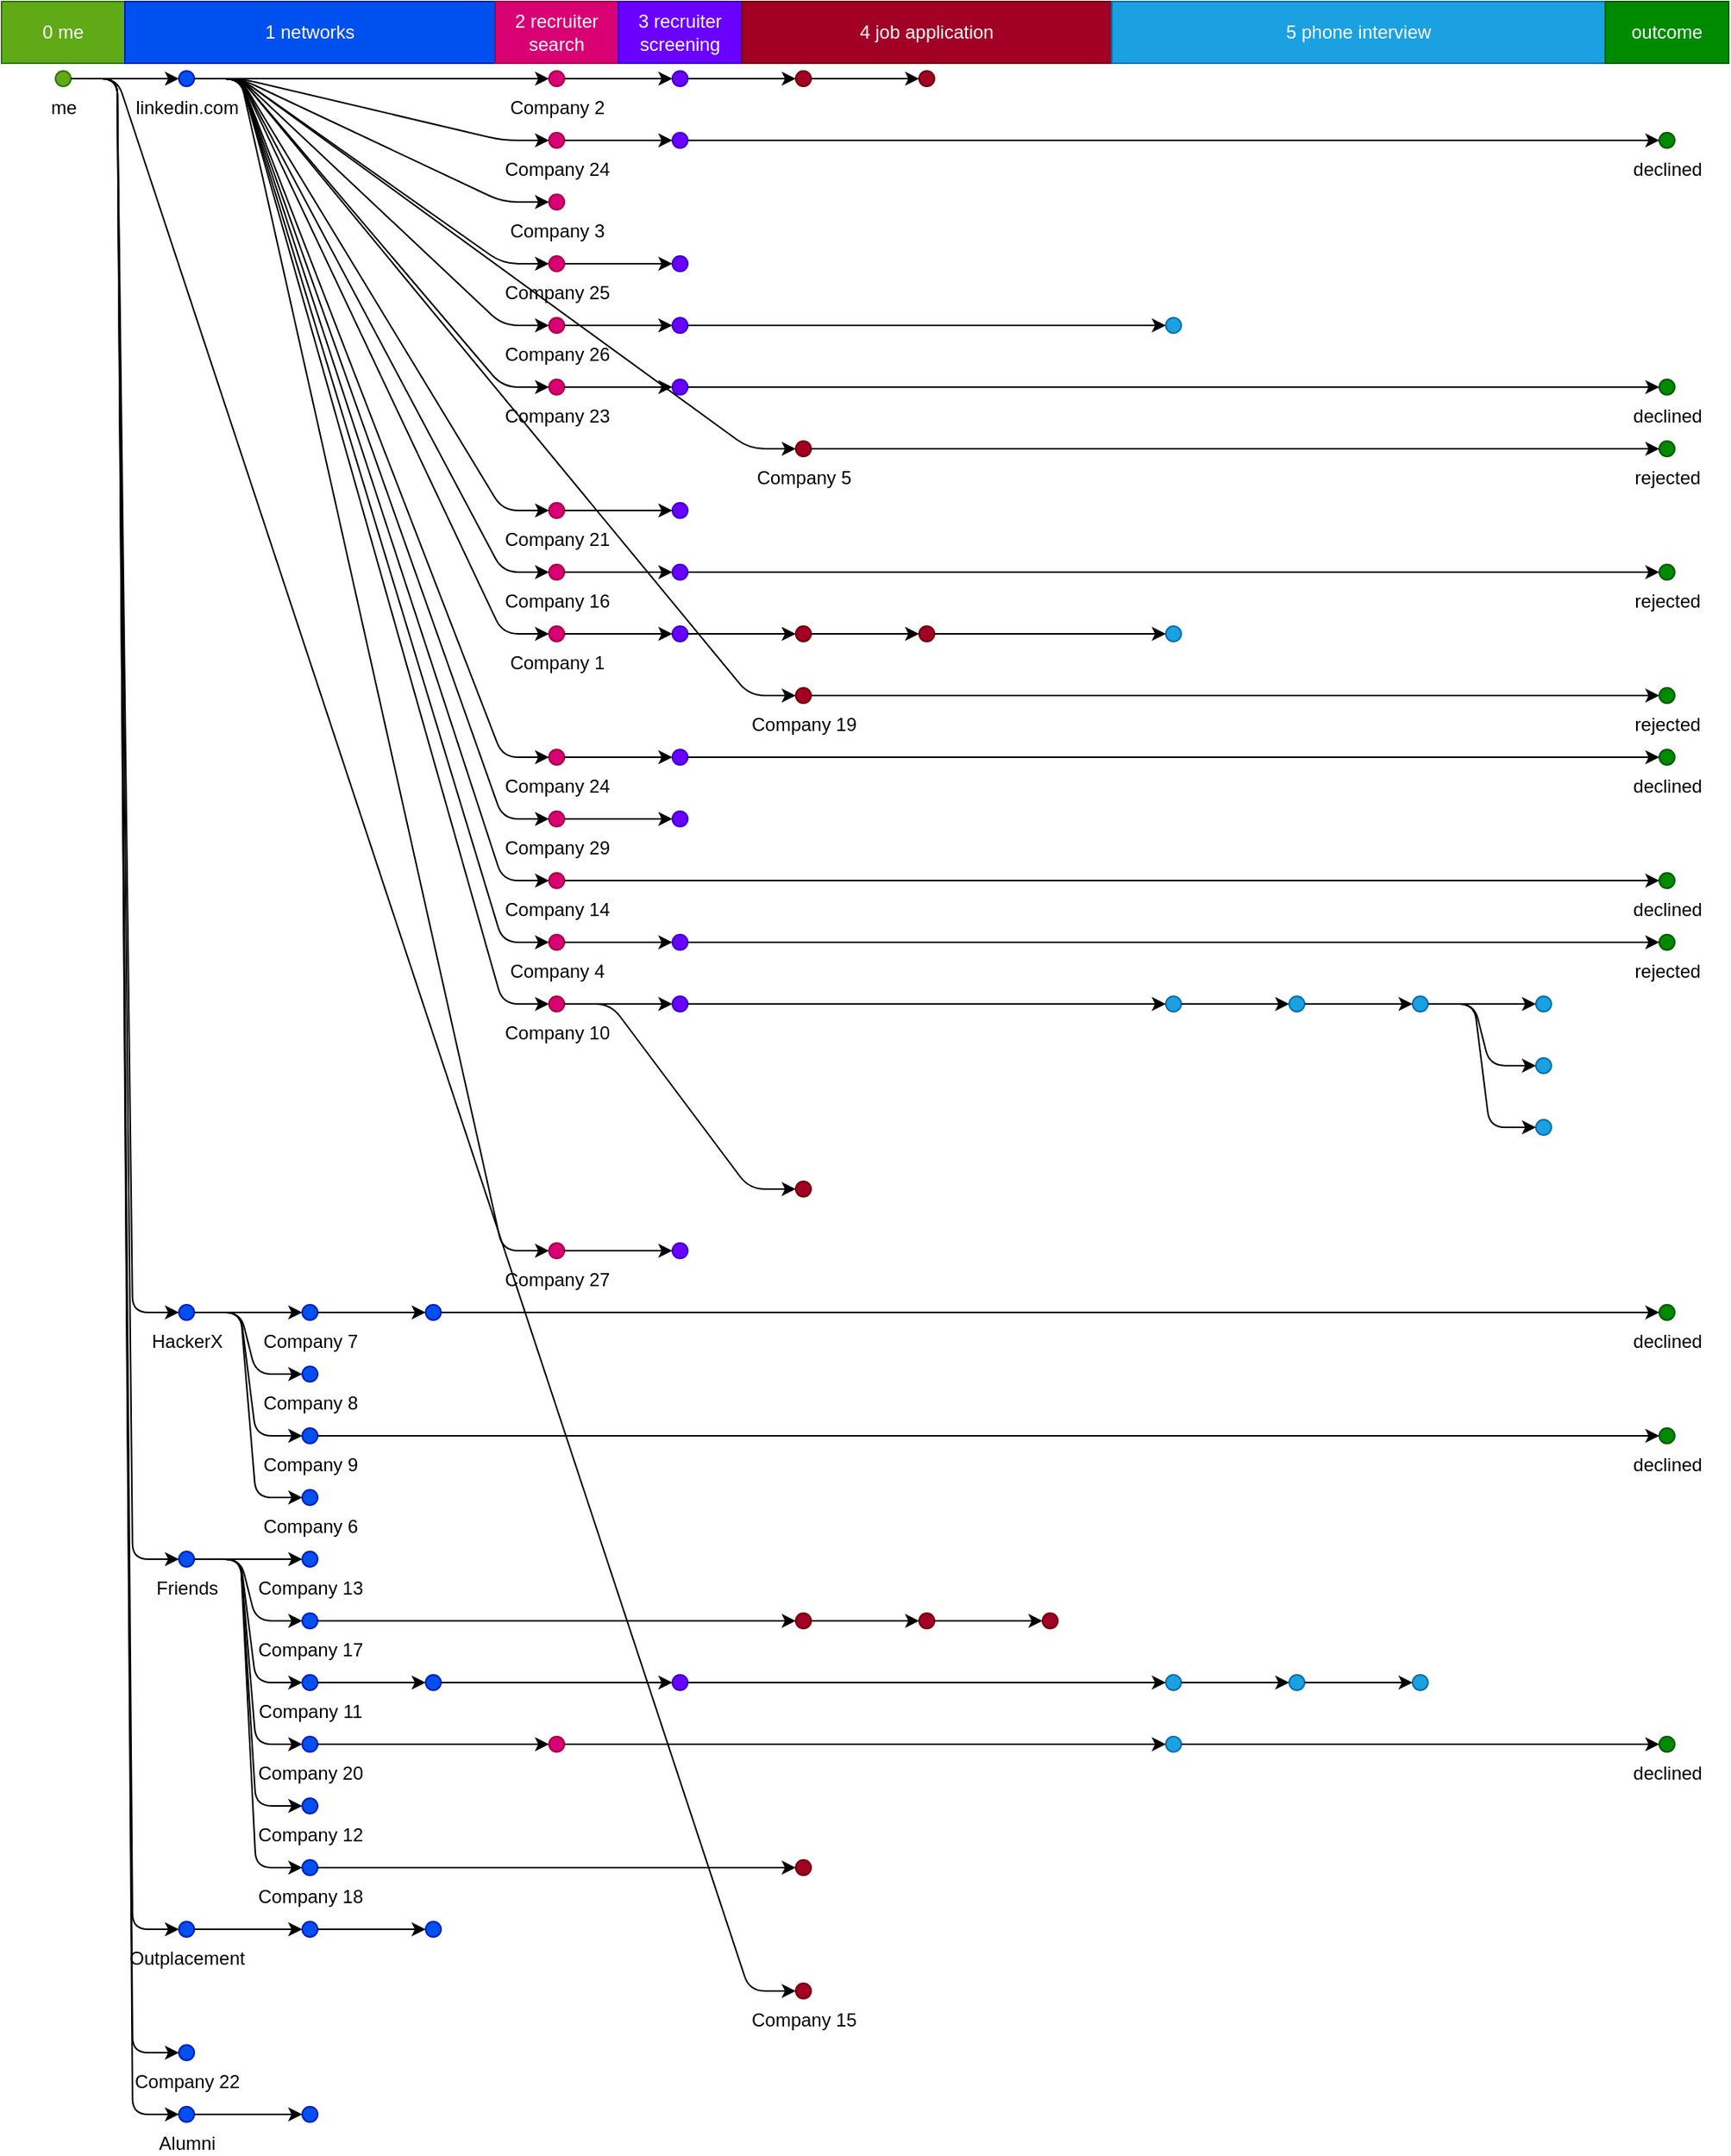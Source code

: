 <mxGraphModel dx="640" dy="480">
	<root>
		<mxCell id="root" style=""></mxCell>
		<mxCell id="layer1" style="" parent="root"></mxCell>
		<mxCell id="0 me" value="0 me" style="fillColor=#60A917;html=1;whiteSpace=wrap;fontColor=#ffffff;strokeColor=#2D7600;" parent="layer1" vertex="1">
			<mxGeometry width="80" height="40" as="geometry"></mxGeometry>
		</mxCell>
		<mxCell id="1 networks" value="1 networks" style="html=1;whiteSpace=wrap;fontColor=#ffffff;strokeColor=#001DBC;fillColor=#0050ef;" parent="layer1" vertex="1">
			<mxGeometry x="80" width="240" height="40" as="geometry"></mxGeometry>
		</mxCell>
		<mxCell id="2 recruiter search" value="2 recruiter search" style="fillColor=#d80073;html=1;whiteSpace=wrap;fontColor=#ffffff;strokeColor=#A50040;" parent="layer1" vertex="1">
			<mxGeometry x="320" width="80" height="40" as="geometry"></mxGeometry>
		</mxCell>
		<mxCell id="3 recruiter screening" value="3 recruiter screening" style="html=1;whiteSpace=wrap;fontColor=#ffffff;strokeColor=#3700CC;fillColor=#6a00ff;" parent="layer1" vertex="1">
			<mxGeometry x="400" width="80" height="40" as="geometry"></mxGeometry>
		</mxCell>
		<mxCell id="4 job application" value="4 job application" style="whiteSpace=wrap;fontColor=#ffffff;strokeColor=#6F0000;fillColor=#a20025;html=1;" parent="layer1" vertex="1">
			<mxGeometry x="480" width="240" height="40" as="geometry"></mxGeometry>
		</mxCell>
		<mxCell id="5 phone interview" value="5 phone interview" style="html=1;whiteSpace=wrap;fontColor=#ffffff;strokeColor=#006EAF;fillColor=#1ba1e2;" parent="layer1" vertex="1">
			<mxGeometry x="720" width="320" height="40" as="geometry"></mxGeometry>
		</mxCell>
		<mxCell id="outcome" value="outcome" style="html=1;whiteSpace=wrap;fontColor=#ffffff;strokeColor=#005700;fillColor=#008a00;" parent="layer1" vertex="1">
			<mxGeometry x="1040" width="80" height="40" as="geometry"></mxGeometry>
		</mxCell>
		<mxCell id="0" value="me" style="fillColor=#60A917;ellipse;html=1;labelPosition=center;align=center;verticalAlign=top;strokeColor=#2D7600;aspect=fixed;verticalLabelPosition=bottom;fontColor=#000000;" parent="layer1" vertex="1">
			<mxGeometry x="35" y="45" width="10" height="10" as="geometry"></mxGeometry>
		</mxCell>
		<mxCell id="linkedin" value="linkedin.com" style="html=1;align=center;verticalAlign=top;fillColor=#0050ef;ellipse;aspect=fixed;labelPosition=center;verticalLabelPosition=bottom;fontColor=#000000;strokeColor=#001DBC;" parent="layer1" vertex="1">
			<mxGeometry x="115" y="45" width="10" height="10" as="geometry"></mxGeometry>
		</mxCell>
		<mxCell id="2" value="Company 2" style="fillColor=#d80073;ellipse;aspect=fixed;fontColor=#000000;strokeColor=#A50040;verticalAlign=top;html=1;labelPosition=center;verticalLabelPosition=bottom;align=center;" parent="layer1" vertex="1">
			<mxGeometry x="355" y="45" width="10" height="10" as="geometry"></mxGeometry>
		</mxCell>
		<mxCell id="9" style="aspect=fixed;html=1;align=center;fontColor=#000000;strokeColor=#3700CC;ellipse;labelPosition=center;verticalLabelPosition=bottom;verticalAlign=top;fillColor=#6a00ff;" parent="layer1" vertex="1">
			<mxGeometry x="435" y="45" width="10" height="10" as="geometry"></mxGeometry>
		</mxCell>
		<mxCell id="23" style="ellipse;aspect=fixed;html=1;labelPosition=center;verticalAlign=top;fontColor=#000000;strokeColor=#6F0000;fillColor=#a20025;verticalLabelPosition=bottom;align=center;" parent="layer1" vertex="1">
			<mxGeometry x="515" y="45" width="10" height="10" as="geometry"></mxGeometry>
		</mxCell>
		<mxCell id="57" style="html=1;labelPosition=center;verticalLabelPosition=bottom;verticalAlign=top;fontColor=#000000;ellipse;aspect=fixed;fillColor=#a20025;align=center;strokeColor=#6F0000;" parent="layer1" vertex="1">
			<mxGeometry x="595" y="45" width="10" height="10" as="geometry"></mxGeometry>
		</mxCell>
		<mxCell id="23-57" style="html=1;strokeWidth=1;edgeStyle=entityRelationEdgeStyle;orthogonalLoop=1;jettySize=auto;" parent="layer1" edge="1" source="23" target="57">
			<mxGeometry relative="1" as="geometry"></mxGeometry>
		</mxCell>
		<mxCell id="9-23" style="strokeWidth=1;edgeStyle=entityRelationEdgeStyle;orthogonalLoop=1;jettySize=auto;html=1;" parent="layer1" edge="1" source="9" target="23">
			<mxGeometry relative="1" as="geometry"></mxGeometry>
		</mxCell>
		<mxCell id="2-9" style="edgeStyle=entityRelationEdgeStyle;orthogonalLoop=1;jettySize=auto;html=1;strokeWidth=1;" parent="layer1" edge="1" source="2" target="9">
			<mxGeometry relative="1" as="geometry"></mxGeometry>
		</mxCell>
		<mxCell id="linkedin-2" style="edgeStyle=entityRelationEdgeStyle;orthogonalLoop=1;jettySize=auto;html=1;strokeWidth=1;" parent="layer1" edge="1" source="linkedin" target="2">
			<mxGeometry relative="1" as="geometry"></mxGeometry>
		</mxCell>
		<mxCell id="47" value="Company 24" style="aspect=fixed;html=1;verticalAlign=top;fontColor=#000000;strokeColor=#A50040;ellipse;labelPosition=center;verticalLabelPosition=bottom;align=center;fillColor=#d80073;" parent="layer1" vertex="1">
			<mxGeometry x="355" y="85" width="10" height="10" as="geometry"></mxGeometry>
		</mxCell>
		<mxCell id="48" style="verticalAlign=top;fontColor=#000000;strokeColor=#3700CC;ellipse;aspect=fixed;html=1;labelPosition=center;verticalLabelPosition=bottom;align=center;fillColor=#6a00ff;" parent="layer1" vertex="1">
			<mxGeometry x="435" y="85" width="10" height="10" as="geometry"></mxGeometry>
		</mxCell>
		<mxCell id="48declined" value="declined" style="ellipse;labelPosition=center;strokeColor=#005700;fillColor=#008a00;aspect=fixed;html=1;verticalLabelPosition=bottom;align=center;verticalAlign=top;fontColor=#000000;" parent="layer1" vertex="1">
			<mxGeometry x="1075" y="85" width="10" height="10" as="geometry"></mxGeometry>
		</mxCell>
		<mxCell id="48-48declined" style="edgeStyle=entityRelationEdgeStyle;orthogonalLoop=1;jettySize=auto;html=1;strokeWidth=1;" parent="layer1" edge="1" source="48" target="48declined">
			<mxGeometry relative="1" as="geometry"></mxGeometry>
		</mxCell>
		<mxCell id="47-48" style="strokeWidth=1;edgeStyle=entityRelationEdgeStyle;orthogonalLoop=1;jettySize=auto;html=1;" parent="layer1" edge="1" source="47" target="48">
			<mxGeometry relative="1" as="geometry"></mxGeometry>
		</mxCell>
		<mxCell id="linkedin-47" style="strokeWidth=1;edgeStyle=entityRelationEdgeStyle;orthogonalLoop=1;jettySize=auto;html=1;" parent="layer1" edge="1" source="linkedin" target="47">
			<mxGeometry relative="1" as="geometry"></mxGeometry>
		</mxCell>
		<mxCell id="3" value="Company 3" style="aspect=fixed;html=1;labelPosition=center;verticalLabelPosition=bottom;fillColor=#d80073;ellipse;align=center;verticalAlign=top;fontColor=#000000;strokeColor=#A50040;" parent="layer1" vertex="1">
			<mxGeometry x="355" y="125" width="10" height="10" as="geometry"></mxGeometry>
		</mxCell>
		<mxCell id="linkedin-3" style="edgeStyle=entityRelationEdgeStyle;orthogonalLoop=1;jettySize=auto;html=1;strokeWidth=1;" parent="layer1" edge="1" source="linkedin" target="3">
			<mxGeometry relative="1" as="geometry"></mxGeometry>
		</mxCell>
		<mxCell id="49" value="Company 25" style="labelPosition=center;verticalLabelPosition=bottom;align=center;strokeColor=#A50040;fillColor=#d80073;aspect=fixed;html=1;fontColor=#000000;ellipse;verticalAlign=top;" parent="layer1" vertex="1">
			<mxGeometry x="355" y="165" width="10" height="10" as="geometry"></mxGeometry>
		</mxCell>
		<mxCell id="50" style="aspect=fixed;html=1;verticalLabelPosition=bottom;align=center;strokeColor=#3700CC;fillColor=#6a00ff;ellipse;labelPosition=center;verticalAlign=top;fontColor=#000000;" parent="layer1" vertex="1">
			<mxGeometry x="435" y="165" width="10" height="10" as="geometry"></mxGeometry>
		</mxCell>
		<mxCell id="49-50" style="jettySize=auto;html=1;strokeWidth=1;edgeStyle=entityRelationEdgeStyle;orthogonalLoop=1;" parent="layer1" edge="1" source="49" target="50">
			<mxGeometry relative="1" as="geometry"></mxGeometry>
		</mxCell>
		<mxCell id="linkedin-49" style="edgeStyle=entityRelationEdgeStyle;orthogonalLoop=1;jettySize=auto;html=1;strokeWidth=1;" parent="layer1" edge="1" source="linkedin" target="49">
			<mxGeometry relative="1" as="geometry"></mxGeometry>
		</mxCell>
		<mxCell id="59" value="Company 26" style="labelPosition=center;align=center;ellipse;aspect=fixed;verticalAlign=top;fontColor=#000000;strokeColor=#A50040;fillColor=#d80073;html=1;verticalLabelPosition=bottom;" parent="layer1" vertex="1">
			<mxGeometry x="355" y="205" width="10" height="10" as="geometry"></mxGeometry>
		</mxCell>
		<mxCell id="60" style="fontColor=#000000;strokeColor=#3700CC;ellipse;aspect=fixed;labelPosition=center;verticalLabelPosition=bottom;align=center;html=1;verticalAlign=top;fillColor=#6a00ff;" parent="layer1" vertex="1">
			<mxGeometry x="435" y="205" width="10" height="10" as="geometry"></mxGeometry>
		</mxCell>
		<mxCell id="68" style="ellipse;aspect=fixed;html=1;verticalLabelPosition=bottom;fontColor=#000000;labelPosition=center;align=center;verticalAlign=top;strokeColor=#006EAF;fillColor=#1ba1e2;" parent="layer1" vertex="1">
			<mxGeometry x="755" y="205" width="10" height="10" as="geometry"></mxGeometry>
		</mxCell>
		<mxCell id="60-68" style="jettySize=auto;html=1;strokeWidth=1;edgeStyle=entityRelationEdgeStyle;orthogonalLoop=1;" parent="layer1" edge="1" source="60" target="68">
			<mxGeometry relative="1" as="geometry"></mxGeometry>
		</mxCell>
		<mxCell id="59-60" style="strokeWidth=1;edgeStyle=entityRelationEdgeStyle;orthogonalLoop=1;jettySize=auto;html=1;" parent="layer1" edge="1" source="59" target="60">
			<mxGeometry relative="1" as="geometry"></mxGeometry>
		</mxCell>
		<mxCell id="linkedin-59" style="edgeStyle=entityRelationEdgeStyle;orthogonalLoop=1;jettySize=auto;html=1;strokeWidth=1;" parent="layer1" edge="1" source="linkedin" target="59">
			<mxGeometry relative="1" as="geometry"></mxGeometry>
		</mxCell>
		<mxCell id="45" value="Company 23" style="strokeColor=#A50040;ellipse;aspect=fixed;html=1;align=center;fontColor=#000000;labelPosition=center;verticalLabelPosition=bottom;verticalAlign=top;fillColor=#d80073;" parent="layer1" vertex="1">
			<mxGeometry x="355" y="245" width="10" height="10" as="geometry"></mxGeometry>
		</mxCell>
		<mxCell id="46" style="strokeColor=#3700CC;ellipse;html=1;labelPosition=center;fillColor=#6a00ff;fontColor=#000000;aspect=fixed;verticalLabelPosition=bottom;align=center;verticalAlign=top;" parent="layer1" vertex="1">
			<mxGeometry x="435" y="245" width="10" height="10" as="geometry"></mxGeometry>
		</mxCell>
		<mxCell id="46declined" value="declined" style="fontColor=#000000;ellipse;aspect=fixed;html=1;labelPosition=center;verticalLabelPosition=bottom;align=center;verticalAlign=top;strokeColor=#005700;fillColor=#008a00;" parent="layer1" vertex="1">
			<mxGeometry x="1075" y="245" width="10" height="10" as="geometry"></mxGeometry>
		</mxCell>
		<mxCell id="46-46declined" style="edgeStyle=entityRelationEdgeStyle;orthogonalLoop=1;jettySize=auto;html=1;strokeWidth=1;" parent="layer1" edge="1" source="46" target="46declined">
			<mxGeometry relative="1" as="geometry"></mxGeometry>
		</mxCell>
		<mxCell id="45-46" style="jettySize=auto;html=1;strokeWidth=1;edgeStyle=entityRelationEdgeStyle;orthogonalLoop=1;" parent="layer1" edge="1" source="45" target="46">
			<mxGeometry relative="1" as="geometry"></mxGeometry>
		</mxCell>
		<mxCell id="linkedin-45" style="edgeStyle=entityRelationEdgeStyle;orthogonalLoop=1;jettySize=auto;html=1;strokeWidth=1;" parent="layer1" edge="1" source="linkedin" target="45">
			<mxGeometry relative="1" as="geometry"></mxGeometry>
		</mxCell>
		<mxCell id="8" value="Company 5" style="aspect=fixed;html=1;verticalLabelPosition=bottom;align=center;verticalAlign=top;ellipse;labelPosition=center;fontColor=#000000;strokeColor=#6F0000;fillColor=#a20025;" parent="layer1" vertex="1">
			<mxGeometry x="515" y="285" width="10" height="10" as="geometry"></mxGeometry>
		</mxCell>
		<mxCell id="8rejected" value="rejected" style="ellipse;aspect=fixed;html=1;verticalLabelPosition=bottom;align=center;fillColor=#008a00;labelPosition=center;verticalAlign=top;fontColor=#000000;strokeColor=#005700;" parent="layer1" vertex="1">
			<mxGeometry x="1075" y="285" width="10" height="10" as="geometry"></mxGeometry>
		</mxCell>
		<mxCell id="8-8rejected" style="strokeWidth=1;edgeStyle=entityRelationEdgeStyle;orthogonalLoop=1;jettySize=auto;html=1;" parent="layer1" edge="1" source="8" target="8rejected">
			<mxGeometry relative="1" as="geometry"></mxGeometry>
		</mxCell>
		<mxCell id="linkedin-8" style="edgeStyle=entityRelationEdgeStyle;orthogonalLoop=1;jettySize=auto;html=1;strokeWidth=1;" parent="layer1" edge="1" source="linkedin" target="8">
			<mxGeometry relative="1" as="geometry"></mxGeometry>
		</mxCell>
		<mxCell id="41" value="Company 21" style="ellipse;aspect=fixed;labelPosition=center;verticalLabelPosition=bottom;verticalAlign=top;html=1;align=center;fontColor=#000000;strokeColor=#A50040;fillColor=#d80073;" parent="layer1" vertex="1">
			<mxGeometry x="355" y="325" width="10" height="10" as="geometry"></mxGeometry>
		</mxCell>
		<mxCell id="43" style="verticalLabelPosition=bottom;align=center;verticalAlign=top;strokeColor=#3700CC;ellipse;html=1;labelPosition=center;aspect=fixed;fontColor=#000000;fillColor=#6a00ff;" parent="layer1" vertex="1">
			<mxGeometry x="435" y="325" width="10" height="10" as="geometry"></mxGeometry>
		</mxCell>
		<mxCell id="41-43" style="strokeWidth=1;edgeStyle=entityRelationEdgeStyle;orthogonalLoop=1;jettySize=auto;html=1;" parent="layer1" edge="1" source="41" target="43">
			<mxGeometry relative="1" as="geometry"></mxGeometry>
		</mxCell>
		<mxCell id="linkedin-41" style="strokeWidth=1;edgeStyle=entityRelationEdgeStyle;orthogonalLoop=1;jettySize=auto;html=1;" parent="layer1" edge="1" source="linkedin" target="41">
			<mxGeometry relative="1" as="geometry"></mxGeometry>
		</mxCell>
		<mxCell id="31" value="Company 16" style="fillColor=#d80073;ellipse;aspect=fixed;verticalLabelPosition=bottom;align=center;fontColor=#000000;html=1;labelPosition=center;verticalAlign=top;strokeColor=#A50040;" parent="layer1" vertex="1">
			<mxGeometry x="355" y="365" width="10" height="10" as="geometry"></mxGeometry>
		</mxCell>
		<mxCell id="32" style="fontColor=#000000;fillColor=#6a00ff;ellipse;html=1;labelPosition=center;verticalLabelPosition=bottom;aspect=fixed;align=center;verticalAlign=top;strokeColor=#3700CC;" parent="layer1" vertex="1">
			<mxGeometry x="435" y="365" width="10" height="10" as="geometry"></mxGeometry>
		</mxCell>
		<mxCell id="32rejected" value="rejected" style="labelPosition=center;align=center;verticalAlign=top;strokeColor=#005700;fillColor=#008a00;ellipse;aspect=fixed;html=1;verticalLabelPosition=bottom;fontColor=#000000;" parent="layer1" vertex="1">
			<mxGeometry x="1075" y="365" width="10" height="10" as="geometry"></mxGeometry>
		</mxCell>
		<mxCell id="32-32rejected" style="edgeStyle=entityRelationEdgeStyle;orthogonalLoop=1;jettySize=auto;html=1;strokeWidth=1;" parent="layer1" edge="1" source="32" target="32rejected">
			<mxGeometry relative="1" as="geometry"></mxGeometry>
		</mxCell>
		<mxCell id="31-32" style="strokeWidth=1;edgeStyle=entityRelationEdgeStyle;orthogonalLoop=1;jettySize=auto;html=1;" parent="layer1" edge="1" source="31" target="32">
			<mxGeometry relative="1" as="geometry"></mxGeometry>
		</mxCell>
		<mxCell id="linkedin-31" style="edgeStyle=entityRelationEdgeStyle;orthogonalLoop=1;jettySize=auto;html=1;strokeWidth=1;" parent="layer1" edge="1" source="linkedin" target="31">
			<mxGeometry relative="1" as="geometry"></mxGeometry>
		</mxCell>
		<mxCell id="1" value="Company 1" style="align=center;verticalAlign=top;ellipse;aspect=fixed;labelPosition=center;verticalLabelPosition=bottom;html=1;fontColor=#000000;strokeColor=#A50040;fillColor=#d80073;" parent="layer1" vertex="1">
			<mxGeometry x="355" y="405" width="10" height="10" as="geometry"></mxGeometry>
		</mxCell>
		<mxCell id="6" style="html=1;labelPosition=center;strokeColor=#3700CC;ellipse;aspect=fixed;verticalLabelPosition=bottom;align=center;verticalAlign=top;fontColor=#000000;fillColor=#6a00ff;" parent="layer1" vertex="1">
			<mxGeometry x="435" y="405" width="10" height="10" as="geometry"></mxGeometry>
		</mxCell>
		<mxCell id="7" style="fillColor=#a20025;ellipse;html=1;verticalLabelPosition=bottom;align=center;verticalAlign=top;fontColor=#000000;aspect=fixed;labelPosition=center;strokeColor=#6F0000;" parent="layer1" vertex="1">
			<mxGeometry x="515" y="405" width="10" height="10" as="geometry"></mxGeometry>
		</mxCell>
		<mxCell id="27" style="fillColor=#a20025;strokeColor=#6F0000;html=1;labelPosition=center;align=center;fontColor=#000000;ellipse;aspect=fixed;verticalLabelPosition=bottom;verticalAlign=top;" parent="layer1" vertex="1">
			<mxGeometry x="595" y="405" width="10" height="10" as="geometry"></mxGeometry>
		</mxCell>
		<mxCell id="53" style="ellipse;aspect=fixed;verticalAlign=top;fillColor=#1ba1e2;strokeColor=#006EAF;html=1;labelPosition=center;verticalLabelPosition=bottom;align=center;fontColor=#000000;" parent="layer1" vertex="1">
			<mxGeometry x="755" y="405" width="10" height="10" as="geometry"></mxGeometry>
		</mxCell>
		<mxCell id="27-53" style="jettySize=auto;html=1;strokeWidth=1;edgeStyle=entityRelationEdgeStyle;orthogonalLoop=1;" parent="layer1" edge="1" source="27" target="53">
			<mxGeometry relative="1" as="geometry"></mxGeometry>
		</mxCell>
		<mxCell id="7-27" style="jettySize=auto;html=1;strokeWidth=1;edgeStyle=entityRelationEdgeStyle;orthogonalLoop=1;" parent="layer1" edge="1" source="7" target="27">
			<mxGeometry relative="1" as="geometry"></mxGeometry>
		</mxCell>
		<mxCell id="6-7" style="strokeWidth=1;edgeStyle=entityRelationEdgeStyle;orthogonalLoop=1;jettySize=auto;html=1;" parent="layer1" edge="1" source="6" target="7">
			<mxGeometry relative="1" as="geometry"></mxGeometry>
		</mxCell>
		<mxCell id="1-6" style="orthogonalLoop=1;jettySize=auto;html=1;strokeWidth=1;edgeStyle=entityRelationEdgeStyle;" parent="layer1" edge="1" source="1" target="6">
			<mxGeometry relative="1" as="geometry"></mxGeometry>
		</mxCell>
		<mxCell id="linkedin-1" style="edgeStyle=entityRelationEdgeStyle;orthogonalLoop=1;jettySize=auto;html=1;strokeWidth=1;" parent="layer1" edge="1" source="linkedin" target="1">
			<mxGeometry relative="1" as="geometry"></mxGeometry>
		</mxCell>
		<mxCell id="37" value="Company 19" style="labelPosition=center;verticalLabelPosition=bottom;align=center;fillColor=#a20025;ellipse;html=1;fontColor=#000000;strokeColor=#6F0000;aspect=fixed;verticalAlign=top;" parent="layer1" vertex="1">
			<mxGeometry x="515" y="445" width="10" height="10" as="geometry"></mxGeometry>
		</mxCell>
		<mxCell id="37rejected" value="rejected" style="verticalLabelPosition=bottom;align=center;strokeColor=#005700;fillColor=#008a00;ellipse;labelPosition=center;verticalAlign=top;fontColor=#000000;aspect=fixed;html=1;" parent="layer1" vertex="1">
			<mxGeometry x="1075" y="445" width="10" height="10" as="geometry"></mxGeometry>
		</mxCell>
		<mxCell id="37-37rejected" style="html=1;strokeWidth=1;edgeStyle=entityRelationEdgeStyle;orthogonalLoop=1;jettySize=auto;" parent="layer1" edge="1" source="37" target="37rejected">
			<mxGeometry relative="1" as="geometry"></mxGeometry>
		</mxCell>
		<mxCell id="linkedin-37" style="strokeWidth=1;edgeStyle=entityRelationEdgeStyle;orthogonalLoop=1;jettySize=auto;html=1;" parent="layer1" edge="1" source="linkedin" target="37">
			<mxGeometry relative="1" as="geometry"></mxGeometry>
		</mxCell>
		<mxCell id="64" value="Company 24" style="aspect=fixed;verticalLabelPosition=bottom;strokeColor=#A50040;ellipse;labelPosition=center;align=center;verticalAlign=top;fontColor=#000000;fillColor=#d80073;html=1;" parent="layer1" vertex="1">
			<mxGeometry x="355" y="485" width="10" height="10" as="geometry"></mxGeometry>
		</mxCell>
		<mxCell id="67" style="ellipse;html=1;labelPosition=center;strokeColor=#3700CC;aspect=fixed;verticalLabelPosition=bottom;align=center;verticalAlign=top;fontColor=#000000;fillColor=#6a00ff;" parent="layer1" vertex="1">
			<mxGeometry x="435" y="485" width="10" height="10" as="geometry"></mxGeometry>
		</mxCell>
		<mxCell id="67declined" value="declined" style="verticalLabelPosition=bottom;verticalAlign=top;fontColor=#000000;strokeColor=#005700;fillColor=#008a00;ellipse;aspect=fixed;align=center;html=1;labelPosition=center;" parent="layer1" vertex="1">
			<mxGeometry x="1075" y="485" width="10" height="10" as="geometry"></mxGeometry>
		</mxCell>
		<mxCell id="67-67declined" style="jettySize=auto;html=1;strokeWidth=1;edgeStyle=entityRelationEdgeStyle;orthogonalLoop=1;" parent="layer1" edge="1" source="67" target="67declined">
			<mxGeometry relative="1" as="geometry"></mxGeometry>
		</mxCell>
		<mxCell id="64-67" style="orthogonalLoop=1;jettySize=auto;html=1;strokeWidth=1;edgeStyle=entityRelationEdgeStyle;" parent="layer1" edge="1" source="64" target="67">
			<mxGeometry relative="1" as="geometry"></mxGeometry>
		</mxCell>
		<mxCell id="linkedin-64" style="edgeStyle=entityRelationEdgeStyle;orthogonalLoop=1;jettySize=auto;html=1;strokeWidth=1;" parent="layer1" edge="1" source="linkedin" target="64">
			<mxGeometry relative="1" as="geometry"></mxGeometry>
		</mxCell>
		<mxCell id="65" value="Company 29" style="fillColor=#d80073;aspect=fixed;html=1;labelPosition=center;verticalLabelPosition=bottom;fontColor=#000000;ellipse;align=center;verticalAlign=top;strokeColor=#A50040;" parent="layer1" vertex="1">
			<mxGeometry x="355" y="525" width="10" height="10" as="geometry"></mxGeometry>
		</mxCell>
		<mxCell id="66" style="ellipse;aspect=fixed;html=1;verticalLabelPosition=bottom;align=center;labelPosition=center;verticalAlign=top;fontColor=#000000;fillColor=#6a00ff;strokeColor=#3700CC;" parent="layer1" vertex="1">
			<mxGeometry x="435" y="525" width="10" height="10" as="geometry"></mxGeometry>
		</mxCell>
		<mxCell id="65-66" style="html=1;strokeWidth=1;edgeStyle=entityRelationEdgeStyle;orthogonalLoop=1;jettySize=auto;" parent="layer1" edge="1" source="65" target="66">
			<mxGeometry relative="1" as="geometry"></mxGeometry>
		</mxCell>
		<mxCell id="linkedin-65" style="edgeStyle=entityRelationEdgeStyle;orthogonalLoop=1;jettySize=auto;html=1;strokeWidth=1;" parent="layer1" edge="1" source="linkedin" target="65">
			<mxGeometry relative="1" as="geometry"></mxGeometry>
		</mxCell>
		<mxCell id="24" value="Company 14" style="html=1;verticalLabelPosition=bottom;fontColor=#000000;fillColor=#d80073;strokeColor=#A50040;ellipse;aspect=fixed;labelPosition=center;align=center;verticalAlign=top;" parent="layer1" vertex="1">
			<mxGeometry x="355" y="565" width="10" height="10" as="geometry"></mxGeometry>
		</mxCell>
		<mxCell id="24declined" value="declined" style="html=1;labelPosition=center;verticalAlign=top;strokeColor=#005700;ellipse;aspect=fixed;fontColor=#000000;fillColor=#008a00;verticalLabelPosition=bottom;align=center;" parent="layer1" vertex="1">
			<mxGeometry x="1075" y="565" width="10" height="10" as="geometry"></mxGeometry>
		</mxCell>
		<mxCell id="24-24declined" style="orthogonalLoop=1;jettySize=auto;html=1;strokeWidth=1;edgeStyle=entityRelationEdgeStyle;" parent="layer1" edge="1" source="24" target="24declined">
			<mxGeometry relative="1" as="geometry"></mxGeometry>
		</mxCell>
		<mxCell id="linkedin-24" style="strokeWidth=1;edgeStyle=entityRelationEdgeStyle;orthogonalLoop=1;jettySize=auto;html=1;" parent="layer1" edge="1" source="linkedin" target="24">
			<mxGeometry relative="1" as="geometry"></mxGeometry>
		</mxCell>
		<mxCell id="5" value="Company 4" style="ellipse;aspect=fixed;labelPosition=center;align=center;strokeColor=#A50040;fillColor=#d80073;html=1;verticalLabelPosition=bottom;verticalAlign=top;fontColor=#000000;" parent="layer1" vertex="1">
			<mxGeometry x="355" y="605" width="10" height="10" as="geometry"></mxGeometry>
		</mxCell>
		<mxCell id="20" style="html=1;labelPosition=center;verticalAlign=top;ellipse;verticalLabelPosition=bottom;align=center;fontColor=#000000;strokeColor=#3700CC;fillColor=#6a00ff;aspect=fixed;" parent="layer1" vertex="1">
			<mxGeometry x="435" y="605" width="10" height="10" as="geometry"></mxGeometry>
		</mxCell>
		<mxCell id="20rejected" value="rejected" style="aspect=fixed;html=1;labelPosition=center;align=center;verticalAlign=top;fillColor=#008a00;ellipse;verticalLabelPosition=bottom;fontColor=#000000;strokeColor=#005700;" parent="layer1" vertex="1">
			<mxGeometry x="1075" y="605" width="10" height="10" as="geometry"></mxGeometry>
		</mxCell>
		<mxCell id="20-20rejected" style="edgeStyle=entityRelationEdgeStyle;orthogonalLoop=1;jettySize=auto;html=1;strokeWidth=1;" parent="layer1" edge="1" source="20" target="20rejected">
			<mxGeometry relative="1" as="geometry"></mxGeometry>
		</mxCell>
		<mxCell id="5-20" style="edgeStyle=entityRelationEdgeStyle;orthogonalLoop=1;jettySize=auto;html=1;strokeWidth=1;" parent="layer1" edge="1" source="5" target="20">
			<mxGeometry relative="1" as="geometry"></mxGeometry>
		</mxCell>
		<mxCell id="linkedin-5" style="edgeStyle=entityRelationEdgeStyle;orthogonalLoop=1;jettySize=auto;html=1;strokeWidth=1;" parent="layer1" edge="1" source="linkedin" target="5">
			<mxGeometry relative="1" as="geometry"></mxGeometry>
		</mxCell>
		<mxCell id="15" value="Company 10" style="aspect=fixed;verticalLabelPosition=bottom;verticalAlign=top;fontColor=#000000;strokeColor=#A50040;fillColor=#d80073;ellipse;html=1;labelPosition=center;align=center;" parent="layer1" vertex="1">
			<mxGeometry x="355" y="645" width="10" height="10" as="geometry"></mxGeometry>
		</mxCell>
		<mxCell id="44" style="ellipse;labelPosition=center;fontColor=#000000;strokeColor=#3700CC;fillColor=#6a00ff;aspect=fixed;html=1;verticalLabelPosition=bottom;align=center;verticalAlign=top;" parent="layer1" vertex="1">
			<mxGeometry x="435" y="645" width="10" height="10" as="geometry"></mxGeometry>
		</mxCell>
		<mxCell id="55" style="aspect=fixed;labelPosition=center;fontColor=#000000;fillColor=#1ba1e2;strokeColor=#006EAF;ellipse;html=1;verticalLabelPosition=bottom;align=center;verticalAlign=top;" parent="layer1" vertex="1">
			<mxGeometry x="755" y="645" width="10" height="10" as="geometry"></mxGeometry>
		</mxCell>
		<mxCell id="56" style="fontColor=#000000;strokeColor=#006EAF;fillColor=#1ba1e2;ellipse;aspect=fixed;html=1;verticalLabelPosition=bottom;align=center;labelPosition=center;verticalAlign=top;" parent="layer1" vertex="1">
			<mxGeometry x="835" y="645" width="10" height="10" as="geometry"></mxGeometry>
		</mxCell>
		<mxCell id="58" style="align=center;verticalAlign=top;strokeColor=#006EAF;fillColor=#1ba1e2;ellipse;aspect=fixed;html=1;labelPosition=center;verticalLabelPosition=bottom;fontColor=#000000;" parent="layer1" vertex="1">
			<mxGeometry x="915" y="645" width="10" height="10" as="geometry"></mxGeometry>
		</mxCell>
		<mxCell id="69" style="strokeColor=#006EAF;ellipse;aspect=fixed;html=1;labelPosition=center;verticalLabelPosition=bottom;verticalAlign=top;fontColor=#000000;align=center;fillColor=#1ba1e2;" parent="layer1" vertex="1">
			<mxGeometry x="995" y="645" width="10" height="10" as="geometry"></mxGeometry>
		</mxCell>
		<mxCell id="58-69" style="edgeStyle=entityRelationEdgeStyle;orthogonalLoop=1;jettySize=auto;html=1;strokeWidth=1;" parent="layer1" edge="1" source="58" target="69">
			<mxGeometry relative="1" as="geometry"></mxGeometry>
		</mxCell>
		<mxCell id="70" style="ellipse;html=1;verticalAlign=top;fontColor=#000000;strokeColor=#006EAF;fillColor=#1ba1e2;aspect=fixed;labelPosition=center;verticalLabelPosition=bottom;align=center;" parent="layer1" vertex="1">
			<mxGeometry x="995" y="685" width="10" height="10" as="geometry"></mxGeometry>
		</mxCell>
		<mxCell id="58-70" style="orthogonalLoop=1;jettySize=auto;html=1;strokeWidth=1;edgeStyle=entityRelationEdgeStyle;" parent="layer1" edge="1" source="58" target="70">
			<mxGeometry relative="1" as="geometry"></mxGeometry>
		</mxCell>
		<mxCell id="71" style="verticalAlign=top;html=1;labelPosition=center;align=center;fontColor=#000000;strokeColor=#006EAF;fillColor=#1ba1e2;ellipse;aspect=fixed;verticalLabelPosition=bottom;" parent="layer1" vertex="1">
			<mxGeometry x="995" y="725" width="10" height="10" as="geometry"></mxGeometry>
		</mxCell>
		<mxCell id="58-71" style="html=1;strokeWidth=1;edgeStyle=entityRelationEdgeStyle;orthogonalLoop=1;jettySize=auto;" parent="layer1" edge="1" source="58" target="71">
			<mxGeometry relative="1" as="geometry"></mxGeometry>
		</mxCell>
		<mxCell id="56-58" style="edgeStyle=entityRelationEdgeStyle;orthogonalLoop=1;jettySize=auto;html=1;strokeWidth=1;" parent="layer1" edge="1" source="56" target="58">
			<mxGeometry relative="1" as="geometry"></mxGeometry>
		</mxCell>
		<mxCell id="55-56" style="html=1;strokeWidth=1;edgeStyle=entityRelationEdgeStyle;orthogonalLoop=1;jettySize=auto;" parent="layer1" edge="1" source="55" target="56">
			<mxGeometry relative="1" as="geometry"></mxGeometry>
		</mxCell>
		<mxCell id="44-55" style="html=1;strokeWidth=1;edgeStyle=entityRelationEdgeStyle;orthogonalLoop=1;jettySize=auto;" parent="layer1" edge="1" source="44" target="55">
			<mxGeometry relative="1" as="geometry"></mxGeometry>
		</mxCell>
		<mxCell id="15-44" style="edgeStyle=entityRelationEdgeStyle;orthogonalLoop=1;jettySize=auto;html=1;strokeWidth=1;" parent="layer1" edge="1" source="15" target="44">
			<mxGeometry relative="1" as="geometry"></mxGeometry>
		</mxCell>
		<mxCell id="16" style="html=1;labelPosition=center;verticalLabelPosition=bottom;align=center;fillColor=#a20025;ellipse;aspect=fixed;verticalAlign=top;fontColor=#000000;strokeColor=#6F0000;" parent="layer1" vertex="1">
			<mxGeometry x="515" y="765" width="10" height="10" as="geometry"></mxGeometry>
		</mxCell>
		<mxCell id="15-16" style="edgeStyle=entityRelationEdgeStyle;orthogonalLoop=1;jettySize=auto;html=1;strokeWidth=1;" parent="layer1" edge="1" source="15" target="16">
			<mxGeometry relative="1" as="geometry"></mxGeometry>
		</mxCell>
		<mxCell id="linkedin-15" style="edgeStyle=entityRelationEdgeStyle;orthogonalLoop=1;jettySize=auto;html=1;strokeWidth=1;" parent="layer1" edge="1" source="linkedin" target="15">
			<mxGeometry relative="1" as="geometry"></mxGeometry>
		</mxCell>
		<mxCell id="62" value="Company 27" style="ellipse;aspect=fixed;html=1;align=center;verticalAlign=top;fontColor=#000000;strokeColor=#A50040;labelPosition=center;verticalLabelPosition=bottom;fillColor=#d80073;" parent="layer1" vertex="1">
			<mxGeometry x="355" y="805" width="10" height="10" as="geometry"></mxGeometry>
		</mxCell>
		<mxCell id="63" style="aspect=fixed;labelPosition=center;align=center;verticalAlign=top;fontColor=#000000;ellipse;html=1;verticalLabelPosition=bottom;strokeColor=#3700CC;fillColor=#6a00ff;" parent="layer1" vertex="1">
			<mxGeometry x="435" y="805" width="10" height="10" as="geometry"></mxGeometry>
		</mxCell>
		<mxCell id="62-63" style="jettySize=auto;html=1;strokeWidth=1;edgeStyle=entityRelationEdgeStyle;orthogonalLoop=1;" parent="layer1" edge="1" source="62" target="63">
			<mxGeometry relative="1" as="geometry"></mxGeometry>
		</mxCell>
		<mxCell id="linkedin-62" style="html=1;strokeWidth=1;edgeStyle=entityRelationEdgeStyle;orthogonalLoop=1;jettySize=auto;" parent="layer1" edge="1" source="linkedin" target="62">
			<mxGeometry relative="1" as="geometry"></mxGeometry>
		</mxCell>
		<mxCell id="0-linkedin" style="edgeStyle=entityRelationEdgeStyle;orthogonalLoop=1;jettySize=auto;html=1;strokeWidth=1;" parent="layer1" edge="1" source="0" target="linkedin">
			<mxGeometry relative="1" as="geometry"></mxGeometry>
		</mxCell>
		<mxCell id="hackerx" value="HackerX" style="html=1;labelPosition=center;verticalAlign=top;fontColor=#000000;strokeColor=#001DBC;aspect=fixed;verticalLabelPosition=bottom;align=center;fillColor=#0050ef;ellipse;" parent="layer1" vertex="1">
			<mxGeometry x="115" y="845" width="10" height="10" as="geometry"></mxGeometry>
		</mxCell>
		<mxCell id="11" value="Company 7" style="verticalLabelPosition=bottom;align=center;strokeColor=#001DBC;aspect=fixed;html=1;labelPosition=center;verticalAlign=top;fontColor=#000000;fillColor=#0050ef;ellipse;" parent="layer1" vertex="1">
			<mxGeometry x="195" y="845" width="10" height="10" as="geometry"></mxGeometry>
		</mxCell>
		<mxCell id="17" style="html=1;verticalLabelPosition=bottom;align=center;fontColor=#000000;strokeColor=#001DBC;fillColor=#0050ef;ellipse;aspect=fixed;labelPosition=center;verticalAlign=top;" parent="layer1" vertex="1">
			<mxGeometry x="275" y="845" width="10" height="10" as="geometry"></mxGeometry>
		</mxCell>
		<mxCell id="17declined" value="declined" style="html=1;align=center;verticalAlign=top;fillColor=#008a00;ellipse;aspect=fixed;labelPosition=center;verticalLabelPosition=bottom;fontColor=#000000;strokeColor=#005700;" parent="layer1" vertex="1">
			<mxGeometry x="1075" y="845" width="10" height="10" as="geometry"></mxGeometry>
		</mxCell>
		<mxCell id="17-17declined" style="strokeWidth=1;edgeStyle=entityRelationEdgeStyle;orthogonalLoop=1;jettySize=auto;html=1;" parent="layer1" edge="1" source="17" target="17declined">
			<mxGeometry relative="1" as="geometry"></mxGeometry>
		</mxCell>
		<mxCell id="11-17" style="html=1;strokeWidth=1;edgeStyle=entityRelationEdgeStyle;orthogonalLoop=1;jettySize=auto;" parent="layer1" edge="1" source="11" target="17">
			<mxGeometry relative="1" as="geometry"></mxGeometry>
		</mxCell>
		<mxCell id="hackerx-11" style="edgeStyle=entityRelationEdgeStyle;orthogonalLoop=1;jettySize=auto;html=1;strokeWidth=1;" parent="layer1" edge="1" source="hackerx" target="11">
			<mxGeometry relative="1" as="geometry"></mxGeometry>
		</mxCell>
		<mxCell id="12" value="Company 8" style="labelPosition=center;verticalLabelPosition=bottom;fontColor=#000000;fillColor=#0050ef;ellipse;html=1;align=center;verticalAlign=top;strokeColor=#001DBC;aspect=fixed;" parent="layer1" vertex="1">
			<mxGeometry x="195" y="885" width="10" height="10" as="geometry"></mxGeometry>
		</mxCell>
		<mxCell id="hackerx-12" style="edgeStyle=entityRelationEdgeStyle;orthogonalLoop=1;jettySize=auto;html=1;strokeWidth=1;" parent="layer1" edge="1" source="hackerx" target="12">
			<mxGeometry relative="1" as="geometry"></mxGeometry>
		</mxCell>
		<mxCell id="13" value="Company 9" style="ellipse;aspect=fixed;labelPosition=center;verticalAlign=top;fontColor=#000000;fillColor=#0050ef;html=1;verticalLabelPosition=bottom;align=center;strokeColor=#001DBC;" parent="layer1" vertex="1">
			<mxGeometry x="195" y="925" width="10" height="10" as="geometry"></mxGeometry>
		</mxCell>
		<mxCell id="13declined" value="declined" style="html=1;labelPosition=center;verticalLabelPosition=bottom;align=center;fontColor=#000000;strokeColor=#005700;fillColor=#008a00;aspect=fixed;verticalAlign=top;ellipse;" parent="layer1" vertex="1">
			<mxGeometry x="1075" y="925" width="10" height="10" as="geometry"></mxGeometry>
		</mxCell>
		<mxCell id="13-13declined" style="html=1;strokeWidth=1;edgeStyle=entityRelationEdgeStyle;orthogonalLoop=1;jettySize=auto;" parent="layer1" edge="1" source="13" target="13declined">
			<mxGeometry relative="1" as="geometry"></mxGeometry>
		</mxCell>
		<mxCell id="hackerx-13" style="orthogonalLoop=1;jettySize=auto;html=1;strokeWidth=1;edgeStyle=entityRelationEdgeStyle;" parent="layer1" edge="1" source="hackerx" target="13">
			<mxGeometry relative="1" as="geometry"></mxGeometry>
		</mxCell>
		<mxCell id="10" value="Company 6" style="ellipse;fontColor=#000000;aspect=fixed;html=1;labelPosition=center;verticalLabelPosition=bottom;align=center;verticalAlign=top;strokeColor=#001DBC;fillColor=#0050ef;" parent="layer1" vertex="1">
			<mxGeometry x="195" y="965" width="10" height="10" as="geometry"></mxGeometry>
		</mxCell>
		<mxCell id="hackerx-10" style="jettySize=auto;html=1;strokeWidth=1;edgeStyle=entityRelationEdgeStyle;orthogonalLoop=1;" parent="layer1" edge="1" source="hackerx" target="10">
			<mxGeometry relative="1" as="geometry"></mxGeometry>
		</mxCell>
		<mxCell id="0-hackerx" style="edgeStyle=entityRelationEdgeStyle;orthogonalLoop=1;jettySize=auto;html=1;strokeWidth=1;" parent="layer1" edge="1" source="0" target="hackerx">
			<mxGeometry relative="1" as="geometry"></mxGeometry>
		</mxCell>
		<mxCell id="friends" value="Friends" style="align=center;verticalAlign=top;fontColor=#000000;strokeColor=#001DBC;fillColor=#0050ef;html=1;labelPosition=center;verticalLabelPosition=bottom;ellipse;aspect=fixed;" parent="layer1" vertex="1">
			<mxGeometry x="115" y="1005" width="10" height="10" as="geometry"></mxGeometry>
		</mxCell>
		<mxCell id="22" value="Company 13" style="fontColor=#000000;strokeColor=#001DBC;labelPosition=center;verticalLabelPosition=bottom;align=center;verticalAlign=top;fillColor=#0050ef;ellipse;aspect=fixed;html=1;" parent="layer1" vertex="1">
			<mxGeometry x="195" y="1005" width="10" height="10" as="geometry"></mxGeometry>
		</mxCell>
		<mxCell id="friends-22" style="orthogonalLoop=1;jettySize=auto;html=1;strokeWidth=1;edgeStyle=entityRelationEdgeStyle;" parent="layer1" edge="1" source="friends" target="22">
			<mxGeometry relative="1" as="geometry"></mxGeometry>
		</mxCell>
		<mxCell id="33" value="Company 17" style="verticalAlign=top;fontColor=#000000;strokeColor=#001DBC;ellipse;aspect=fixed;html=1;verticalLabelPosition=bottom;align=center;labelPosition=center;fillColor=#0050ef;" parent="layer1" vertex="1">
			<mxGeometry x="195" y="1045" width="10" height="10" as="geometry"></mxGeometry>
		</mxCell>
		<mxCell id="34" style="aspect=fixed;html=1;labelPosition=center;strokeColor=#6F0000;fillColor=#a20025;ellipse;verticalLabelPosition=bottom;align=center;verticalAlign=top;fontColor=#000000;" parent="layer1" vertex="1">
			<mxGeometry x="515" y="1045" width="10" height="10" as="geometry"></mxGeometry>
		</mxCell>
		<mxCell id="54" style="ellipse;aspect=fixed;labelPosition=center;verticalLabelPosition=bottom;fontColor=#000000;html=1;align=center;verticalAlign=top;strokeColor=#6F0000;fillColor=#a20025;" parent="layer1" vertex="1">
			<mxGeometry x="595" y="1045" width="10" height="10" as="geometry"></mxGeometry>
		</mxCell>
		<mxCell id="61" style="aspect=fixed;verticalLabelPosition=bottom;fontColor=#000000;strokeColor=#6F0000;fillColor=#a20025;ellipse;html=1;labelPosition=center;align=center;verticalAlign=top;" parent="layer1" vertex="1">
			<mxGeometry x="675" y="1045" width="10" height="10" as="geometry"></mxGeometry>
		</mxCell>
		<mxCell id="54-61" style="strokeWidth=1;edgeStyle=entityRelationEdgeStyle;orthogonalLoop=1;jettySize=auto;html=1;" parent="layer1" edge="1" source="54" target="61">
			<mxGeometry relative="1" as="geometry"></mxGeometry>
		</mxCell>
		<mxCell id="34-54" style="jettySize=auto;html=1;strokeWidth=1;edgeStyle=entityRelationEdgeStyle;orthogonalLoop=1;" parent="layer1" edge="1" source="34" target="54">
			<mxGeometry relative="1" as="geometry"></mxGeometry>
		</mxCell>
		<mxCell id="33-34" style="html=1;strokeWidth=1;edgeStyle=entityRelationEdgeStyle;orthogonalLoop=1;jettySize=auto;" parent="layer1" edge="1" source="33" target="34">
			<mxGeometry relative="1" as="geometry"></mxGeometry>
		</mxCell>
		<mxCell id="friends-33" style="html=1;strokeWidth=1;edgeStyle=entityRelationEdgeStyle;orthogonalLoop=1;jettySize=auto;" parent="layer1" edge="1" source="friends" target="33">
			<mxGeometry relative="1" as="geometry"></mxGeometry>
		</mxCell>
		<mxCell id="18" value="Company 11" style="fontColor=#000000;strokeColor=#001DBC;fillColor=#0050ef;aspect=fixed;html=1;verticalLabelPosition=bottom;align=center;verticalAlign=top;ellipse;labelPosition=center;" parent="layer1" vertex="1">
			<mxGeometry x="195" y="1085" width="10" height="10" as="geometry"></mxGeometry>
		</mxCell>
		<mxCell id="19" style="labelPosition=center;verticalLabelPosition=bottom;fontColor=#000000;aspect=fixed;html=1;verticalAlign=top;strokeColor=#001DBC;fillColor=#0050ef;ellipse;align=center;" parent="layer1" vertex="1">
			<mxGeometry x="275" y="1085" width="10" height="10" as="geometry"></mxGeometry>
		</mxCell>
		<mxCell id="25" style="verticalAlign=top;fontColor=#000000;strokeColor=#3700CC;fillColor=#6a00ff;aspect=fixed;html=1;labelPosition=center;ellipse;verticalLabelPosition=bottom;align=center;" parent="layer1" vertex="1">
			<mxGeometry x="435" y="1085" width="10" height="10" as="geometry"></mxGeometry>
		</mxCell>
		<mxCell id="26" style="labelPosition=center;verticalAlign=top;fontColor=#000000;ellipse;aspect=fixed;html=1;verticalLabelPosition=bottom;align=center;strokeColor=#006EAF;fillColor=#1ba1e2;" parent="layer1" vertex="1">
			<mxGeometry x="755" y="1085" width="10" height="10" as="geometry"></mxGeometry>
		</mxCell>
		<mxCell id="51" style="align=center;verticalAlign=top;fontColor=#000000;strokeColor=#006EAF;fillColor=#1ba1e2;labelPosition=center;verticalLabelPosition=bottom;html=1;ellipse;aspect=fixed;" parent="layer1" vertex="1">
			<mxGeometry x="835" y="1085" width="10" height="10" as="geometry"></mxGeometry>
		</mxCell>
		<mxCell id="52" style="labelPosition=center;verticalAlign=top;ellipse;aspect=fixed;align=center;fontColor=#000000;strokeColor=#006EAF;fillColor=#1ba1e2;html=1;verticalLabelPosition=bottom;" parent="layer1" vertex="1">
			<mxGeometry x="915" y="1085" width="10" height="10" as="geometry"></mxGeometry>
		</mxCell>
		<mxCell id="51-52" style="html=1;strokeWidth=1;edgeStyle=entityRelationEdgeStyle;orthogonalLoop=1;jettySize=auto;" parent="layer1" edge="1" source="51" target="52">
			<mxGeometry relative="1" as="geometry"></mxGeometry>
		</mxCell>
		<mxCell id="26-51" style="edgeStyle=entityRelationEdgeStyle;orthogonalLoop=1;jettySize=auto;html=1;strokeWidth=1;" parent="layer1" edge="1" source="26" target="51">
			<mxGeometry relative="1" as="geometry"></mxGeometry>
		</mxCell>
		<mxCell id="25-26" style="edgeStyle=entityRelationEdgeStyle;orthogonalLoop=1;jettySize=auto;html=1;strokeWidth=1;" parent="layer1" edge="1" source="25" target="26">
			<mxGeometry relative="1" as="geometry"></mxGeometry>
		</mxCell>
		<mxCell id="19-25" style="edgeStyle=entityRelationEdgeStyle;orthogonalLoop=1;jettySize=auto;html=1;strokeWidth=1;" parent="layer1" edge="1" source="19" target="25">
			<mxGeometry relative="1" as="geometry"></mxGeometry>
		</mxCell>
		<mxCell id="18-19" style="html=1;strokeWidth=1;edgeStyle=entityRelationEdgeStyle;orthogonalLoop=1;jettySize=auto;" parent="layer1" edge="1" source="18" target="19">
			<mxGeometry relative="1" as="geometry"></mxGeometry>
		</mxCell>
		<mxCell id="friends-18" style="jettySize=auto;html=1;strokeWidth=1;edgeStyle=entityRelationEdgeStyle;orthogonalLoop=1;" parent="layer1" edge="1" source="friends" target="18">
			<mxGeometry relative="1" as="geometry"></mxGeometry>
		</mxCell>
		<mxCell id="38" value="Company 20" style="aspect=fixed;align=center;fillColor=#0050ef;strokeColor=#001DBC;ellipse;html=1;labelPosition=center;verticalLabelPosition=bottom;verticalAlign=top;fontColor=#000000;" parent="layer1" vertex="1">
			<mxGeometry x="195" y="1125" width="10" height="10" as="geometry"></mxGeometry>
		</mxCell>
		<mxCell id="39" style="aspect=fixed;html=1;align=center;verticalAlign=top;fontColor=#000000;ellipse;labelPosition=center;verticalLabelPosition=bottom;fillColor=#d80073;strokeColor=#A50040;" parent="layer1" vertex="1">
			<mxGeometry x="355" y="1125" width="10" height="10" as="geometry"></mxGeometry>
		</mxCell>
		<mxCell id="40" style="aspect=fixed;html=1;align=center;verticalAlign=top;strokeColor=#006EAF;ellipse;labelPosition=center;verticalLabelPosition=bottom;fontColor=#000000;fillColor=#1ba1e2;" parent="layer1" vertex="1">
			<mxGeometry x="755" y="1125" width="10" height="10" as="geometry"></mxGeometry>
		</mxCell>
		<mxCell id="40declined" value="declined" style="ellipse;verticalLabelPosition=bottom;fillColor=#008a00;align=center;verticalAlign=top;fontColor=#000000;strokeColor=#005700;aspect=fixed;html=1;labelPosition=center;" parent="layer1" vertex="1">
			<mxGeometry x="1075" y="1125" width="10" height="10" as="geometry"></mxGeometry>
		</mxCell>
		<mxCell id="40-40declined" style="edgeStyle=entityRelationEdgeStyle;orthogonalLoop=1;jettySize=auto;html=1;strokeWidth=1;" parent="layer1" edge="1" source="40" target="40declined">
			<mxGeometry relative="1" as="geometry"></mxGeometry>
		</mxCell>
		<mxCell id="39-40" style="edgeStyle=entityRelationEdgeStyle;orthogonalLoop=1;jettySize=auto;html=1;strokeWidth=1;" parent="layer1" edge="1" source="39" target="40">
			<mxGeometry relative="1" as="geometry"></mxGeometry>
		</mxCell>
		<mxCell id="38-39" style="edgeStyle=entityRelationEdgeStyle;orthogonalLoop=1;jettySize=auto;html=1;strokeWidth=1;" parent="layer1" edge="1" source="38" target="39">
			<mxGeometry relative="1" as="geometry"></mxGeometry>
		</mxCell>
		<mxCell id="friends-38" style="jettySize=auto;html=1;strokeWidth=1;edgeStyle=entityRelationEdgeStyle;orthogonalLoop=1;" parent="layer1" edge="1" source="friends" target="38">
			<mxGeometry relative="1" as="geometry"></mxGeometry>
		</mxCell>
		<mxCell id="21" value="Company 12" style="align=center;verticalAlign=top;fontColor=#000000;html=1;labelPosition=center;verticalLabelPosition=bottom;strokeColor=#001DBC;fillColor=#0050ef;ellipse;aspect=fixed;" parent="layer1" vertex="1">
			<mxGeometry x="195" y="1165" width="10" height="10" as="geometry"></mxGeometry>
		</mxCell>
		<mxCell id="friends-21" style="edgeStyle=entityRelationEdgeStyle;orthogonalLoop=1;jettySize=auto;html=1;strokeWidth=1;" parent="layer1" edge="1" source="friends" target="21">
			<mxGeometry relative="1" as="geometry"></mxGeometry>
		</mxCell>
		<mxCell id="35" value="Company 18" style="labelPosition=center;verticalLabelPosition=bottom;strokeColor=#001DBC;ellipse;aspect=fixed;html=1;align=center;verticalAlign=top;fontColor=#000000;fillColor=#0050ef;" parent="layer1" vertex="1">
			<mxGeometry x="195" y="1205" width="10" height="10" as="geometry"></mxGeometry>
		</mxCell>
		<mxCell id="36" style="verticalAlign=top;fillColor=#a20025;strokeColor=#6F0000;ellipse;labelPosition=center;verticalLabelPosition=bottom;align=center;fontColor=#000000;aspect=fixed;html=1;" parent="layer1" vertex="1">
			<mxGeometry x="515" y="1205" width="10" height="10" as="geometry"></mxGeometry>
		</mxCell>
		<mxCell id="35-36" style="edgeStyle=entityRelationEdgeStyle;orthogonalLoop=1;jettySize=auto;html=1;strokeWidth=1;" parent="layer1" edge="1" source="35" target="36">
			<mxGeometry relative="1" as="geometry"></mxGeometry>
		</mxCell>
		<mxCell id="friends-35" style="edgeStyle=entityRelationEdgeStyle;orthogonalLoop=1;jettySize=auto;html=1;strokeWidth=1;" parent="layer1" edge="1" source="friends" target="35">
			<mxGeometry relative="1" as="geometry"></mxGeometry>
		</mxCell>
		<mxCell id="0-friends" style="edgeStyle=entityRelationEdgeStyle;orthogonalLoop=1;jettySize=auto;html=1;strokeWidth=1;" parent="layer1" edge="1" source="0" target="friends">
			<mxGeometry relative="1" as="geometry"></mxGeometry>
		</mxCell>
		<mxCell id="keystone" value="Outplacement" style="ellipse;aspect=fixed;html=1;labelPosition=center;align=center;fontColor=#000000;verticalLabelPosition=bottom;verticalAlign=top;strokeColor=#001DBC;fillColor=#0050ef;" parent="layer1" vertex="1">
			<mxGeometry x="115" y="1245" width="10" height="10" as="geometry"></mxGeometry>
		</mxCell>
		<mxCell id="14" style="fillColor=#0050ef;html=1;verticalLabelPosition=bottom;fontColor=#000000;strokeColor=#001DBC;verticalAlign=top;ellipse;aspect=fixed;labelPosition=center;align=center;" parent="layer1" vertex="1">
			<mxGeometry x="195" y="1245" width="10" height="10" as="geometry"></mxGeometry>
		</mxCell>
		<mxCell id="28" style="ellipse;html=1;align=center;verticalAlign=top;fillColor=#0050ef;aspect=fixed;labelPosition=center;verticalLabelPosition=bottom;fontColor=#000000;strokeColor=#001DBC;" parent="layer1" vertex="1">
			<mxGeometry x="275" y="1245" width="10" height="10" as="geometry"></mxGeometry>
		</mxCell>
		<mxCell id="14-28" style="edgeStyle=entityRelationEdgeStyle;orthogonalLoop=1;jettySize=auto;html=1;strokeWidth=1;" parent="layer1" edge="1" source="14" target="28">
			<mxGeometry relative="1" as="geometry"></mxGeometry>
		</mxCell>
		<mxCell id="keystone-14" style="edgeStyle=entityRelationEdgeStyle;orthogonalLoop=1;jettySize=auto;html=1;strokeWidth=1;" parent="layer1" edge="1" source="keystone" target="14">
			<mxGeometry relative="1" as="geometry"></mxGeometry>
		</mxCell>
		<mxCell id="0-keystone" style="edgeStyle=entityRelationEdgeStyle;orthogonalLoop=1;jettySize=auto;html=1;strokeWidth=1;" parent="layer1" edge="1" source="0" target="keystone">
			<mxGeometry relative="1" as="geometry"></mxGeometry>
		</mxCell>
		<mxCell id="30" value="Company 15" style="labelPosition=center;align=center;verticalAlign=top;ellipse;aspect=fixed;html=1;verticalLabelPosition=bottom;fontColor=#000000;fillColor=#a20025;strokeColor=#6F0000;" parent="layer1" vertex="1">
			<mxGeometry x="515" y="1285" width="10" height="10" as="geometry"></mxGeometry>
		</mxCell>
		<mxCell id="0-30" style="orthogonalLoop=1;jettySize=auto;html=1;strokeWidth=1;edgeStyle=entityRelationEdgeStyle;" parent="layer1" edge="1" source="0" target="30">
			<mxGeometry relative="1" as="geometry"></mxGeometry>
		</mxCell>
		<mxCell id="42" value="Company 22" style="fontColor=#000000;labelPosition=center;align=center;verticalAlign=top;verticalLabelPosition=bottom;strokeColor=#001DBC;fillColor=#0050ef;ellipse;aspect=fixed;html=1;" parent="layer1" vertex="1">
			<mxGeometry x="115" y="1325" width="10" height="10" as="geometry"></mxGeometry>
		</mxCell>
		<mxCell id="0-42" style="edgeStyle=entityRelationEdgeStyle;orthogonalLoop=1;jettySize=auto;html=1;strokeWidth=1;" parent="layer1" edge="1" source="0" target="42">
			<mxGeometry relative="1" as="geometry"></mxGeometry>
		</mxCell>
		<mxCell id="wfalumni" value="Alumni" style="labelPosition=center;verticalLabelPosition=bottom;verticalAlign=top;strokeColor=#001DBC;fillColor=#0050ef;ellipse;aspect=fixed;html=1;align=center;fontColor=#000000;" parent="layer1" vertex="1">
			<mxGeometry x="115" y="1365" width="10" height="10" as="geometry"></mxGeometry>
		</mxCell>
		<mxCell id="29" style="labelPosition=center;align=center;verticalAlign=top;strokeColor=#001DBC;fillColor=#0050ef;ellipse;aspect=fixed;html=1;verticalLabelPosition=bottom;fontColor=#000000;" parent="layer1" vertex="1">
			<mxGeometry x="195" y="1365" width="10" height="10" as="geometry"></mxGeometry>
		</mxCell>
		<mxCell id="wfalumni-29" style="edgeStyle=entityRelationEdgeStyle;orthogonalLoop=1;jettySize=auto;html=1;strokeWidth=1;" parent="layer1" edge="1" source="wfalumni" target="29">
			<mxGeometry relative="1" as="geometry"></mxGeometry>
		</mxCell>
		<mxCell id="0-wfalumni" style="edgeStyle=entityRelationEdgeStyle;orthogonalLoop=1;jettySize=auto;html=1;strokeWidth=1;" parent="layer1" edge="1" source="0" target="wfalumni">
			<mxGeometry relative="1" as="geometry"></mxGeometry>
		</mxCell>
	</root>
</mxGraphModel>